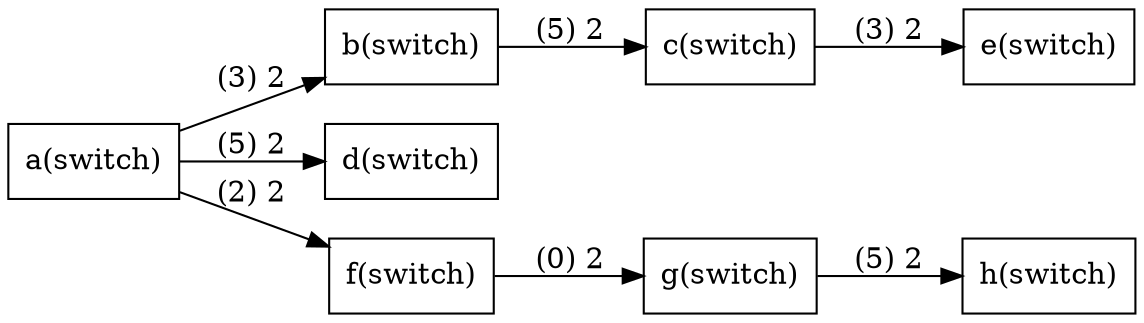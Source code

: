 digraph G{
rankdir=LR;
node [shape=record];

a [label="a(switch)"];
b [label="b(switch)"];
a->b[label="(3) 2"];
a [label="a(switch)"];
d [label="d(switch)"];
a->d[label="(5) 2"];
a [label="a(switch)"];
f [label="f(switch)"];
a->f[label="(2) 2"];
f [label="f(switch)"];
g [label="g(switch)"];
f->g[label="(0) 2"];
g [label="g(switch)"];
h [label="h(switch)"];
g->h[label="(5) 2"];
b [label="b(switch)"];
c [label="c(switch)"];
b->c[label="(5) 2"];
c [label="c(switch)"];
e [label="e(switch)"];
c->e[label="(3) 2"];

}